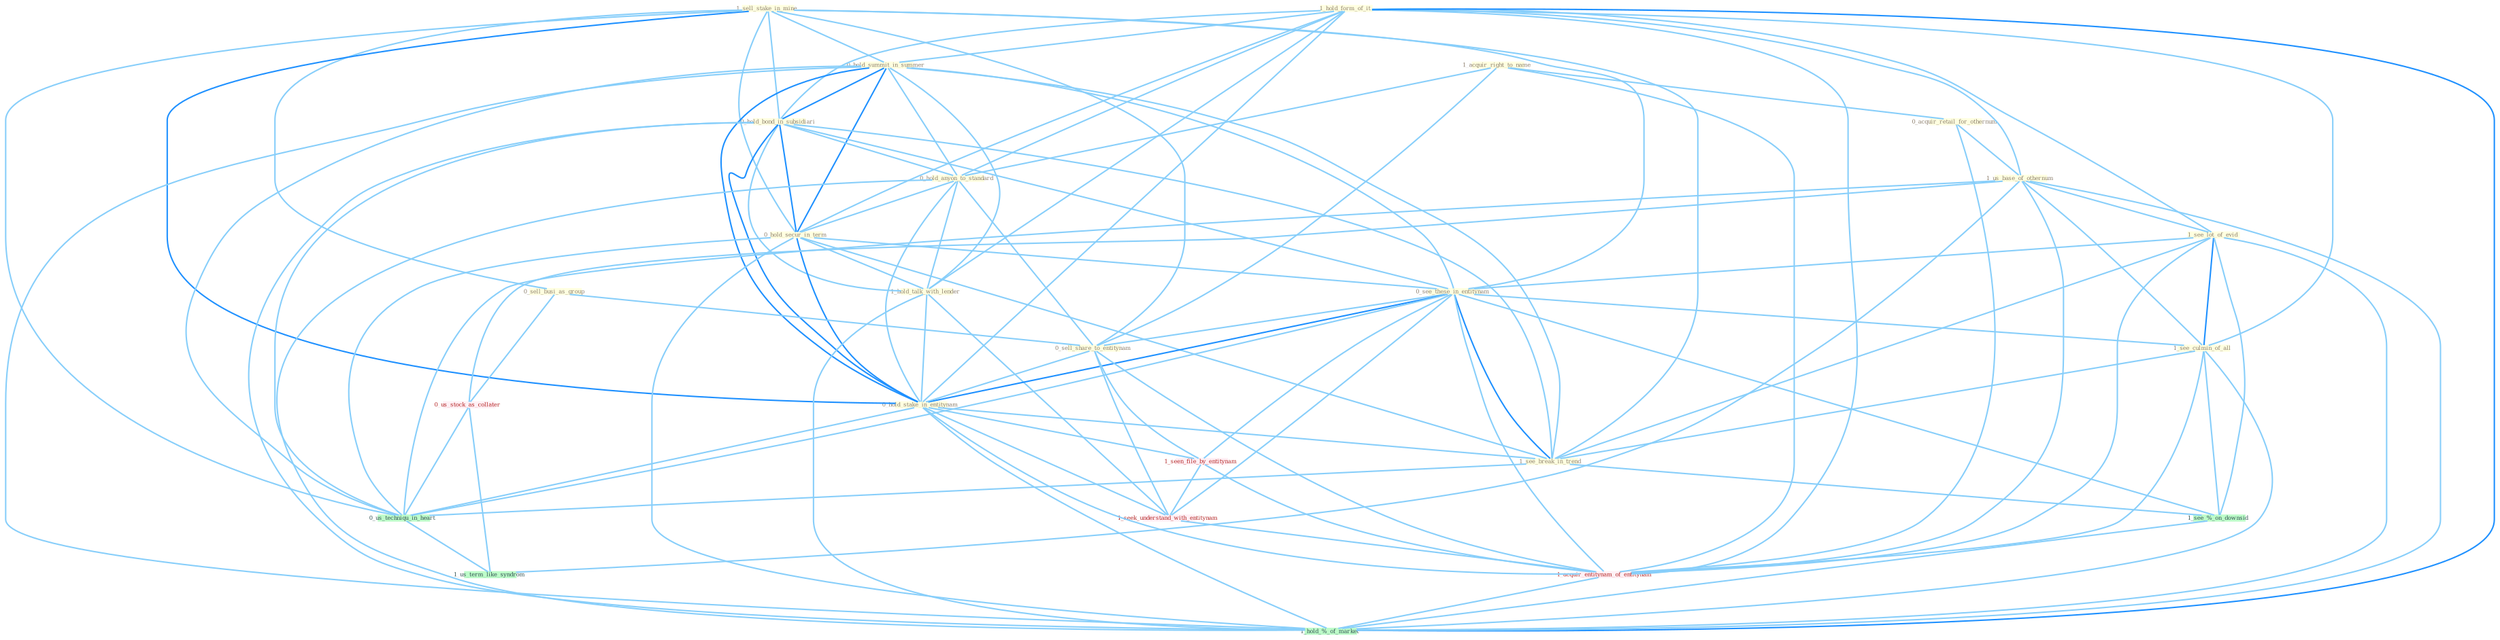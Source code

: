 Graph G{ 
    node
    [shape=polygon,style=filled,width=.5,height=.06,color="#BDFCC9",fixedsize=true,fontsize=4,
    fontcolor="#2f4f4f"];
    {node
    [color="#ffffe0", fontcolor="#8b7d6b"] "1_acquir_right_to_name " "1_hold_form_of_it " "1_sell_stake_in_mine " "0_hold_summit_in_summer " "0_hold_bond_in_subsidiari " "0_hold_anyon_to_standard " "0_hold_secur_in_term " "0_acquir_retail_for_othernum " "1_us_base_of_othernum " "1_see_lot_of_evid " "0_sell_busi_as_group " "1_hold_talk_with_lender " "0_see_these_in_entitynam " "0_sell_share_to_entitynam " "0_hold_stake_in_entitynam " "1_see_culmin_of_all " "1_see_break_in_trend "}
{node [color="#fff0f5", fontcolor="#b22222"] "1_seen_file_by_entitynam " "0_us_stock_as_collater " "1_seek_understand_with_entitynam " "1_acquir_entitynam_of_entitynam "}
edge [color="#B0E2FF"];

	"1_acquir_right_to_name " -- "0_hold_anyon_to_standard " [w="1", color="#87cefa" ];
	"1_acquir_right_to_name " -- "0_acquir_retail_for_othernum " [w="1", color="#87cefa" ];
	"1_acquir_right_to_name " -- "0_sell_share_to_entitynam " [w="1", color="#87cefa" ];
	"1_acquir_right_to_name " -- "1_acquir_entitynam_of_entitynam " [w="1", color="#87cefa" ];
	"1_hold_form_of_it " -- "0_hold_summit_in_summer " [w="1", color="#87cefa" ];
	"1_hold_form_of_it " -- "0_hold_bond_in_subsidiari " [w="1", color="#87cefa" ];
	"1_hold_form_of_it " -- "0_hold_anyon_to_standard " [w="1", color="#87cefa" ];
	"1_hold_form_of_it " -- "0_hold_secur_in_term " [w="1", color="#87cefa" ];
	"1_hold_form_of_it " -- "1_us_base_of_othernum " [w="1", color="#87cefa" ];
	"1_hold_form_of_it " -- "1_see_lot_of_evid " [w="1", color="#87cefa" ];
	"1_hold_form_of_it " -- "1_hold_talk_with_lender " [w="1", color="#87cefa" ];
	"1_hold_form_of_it " -- "0_hold_stake_in_entitynam " [w="1", color="#87cefa" ];
	"1_hold_form_of_it " -- "1_see_culmin_of_all " [w="1", color="#87cefa" ];
	"1_hold_form_of_it " -- "1_acquir_entitynam_of_entitynam " [w="1", color="#87cefa" ];
	"1_hold_form_of_it " -- "1_hold_%_of_market " [w="2", color="#1e90ff" , len=0.8];
	"1_sell_stake_in_mine " -- "0_hold_summit_in_summer " [w="1", color="#87cefa" ];
	"1_sell_stake_in_mine " -- "0_hold_bond_in_subsidiari " [w="1", color="#87cefa" ];
	"1_sell_stake_in_mine " -- "0_hold_secur_in_term " [w="1", color="#87cefa" ];
	"1_sell_stake_in_mine " -- "0_sell_busi_as_group " [w="1", color="#87cefa" ];
	"1_sell_stake_in_mine " -- "0_see_these_in_entitynam " [w="1", color="#87cefa" ];
	"1_sell_stake_in_mine " -- "0_sell_share_to_entitynam " [w="1", color="#87cefa" ];
	"1_sell_stake_in_mine " -- "0_hold_stake_in_entitynam " [w="2", color="#1e90ff" , len=0.8];
	"1_sell_stake_in_mine " -- "1_see_break_in_trend " [w="1", color="#87cefa" ];
	"1_sell_stake_in_mine " -- "0_us_techniqu_in_heart " [w="1", color="#87cefa" ];
	"0_hold_summit_in_summer " -- "0_hold_bond_in_subsidiari " [w="2", color="#1e90ff" , len=0.8];
	"0_hold_summit_in_summer " -- "0_hold_anyon_to_standard " [w="1", color="#87cefa" ];
	"0_hold_summit_in_summer " -- "0_hold_secur_in_term " [w="2", color="#1e90ff" , len=0.8];
	"0_hold_summit_in_summer " -- "1_hold_talk_with_lender " [w="1", color="#87cefa" ];
	"0_hold_summit_in_summer " -- "0_see_these_in_entitynam " [w="1", color="#87cefa" ];
	"0_hold_summit_in_summer " -- "0_hold_stake_in_entitynam " [w="2", color="#1e90ff" , len=0.8];
	"0_hold_summit_in_summer " -- "1_see_break_in_trend " [w="1", color="#87cefa" ];
	"0_hold_summit_in_summer " -- "0_us_techniqu_in_heart " [w="1", color="#87cefa" ];
	"0_hold_summit_in_summer " -- "1_hold_%_of_market " [w="1", color="#87cefa" ];
	"0_hold_bond_in_subsidiari " -- "0_hold_anyon_to_standard " [w="1", color="#87cefa" ];
	"0_hold_bond_in_subsidiari " -- "0_hold_secur_in_term " [w="2", color="#1e90ff" , len=0.8];
	"0_hold_bond_in_subsidiari " -- "1_hold_talk_with_lender " [w="1", color="#87cefa" ];
	"0_hold_bond_in_subsidiari " -- "0_see_these_in_entitynam " [w="1", color="#87cefa" ];
	"0_hold_bond_in_subsidiari " -- "0_hold_stake_in_entitynam " [w="2", color="#1e90ff" , len=0.8];
	"0_hold_bond_in_subsidiari " -- "1_see_break_in_trend " [w="1", color="#87cefa" ];
	"0_hold_bond_in_subsidiari " -- "0_us_techniqu_in_heart " [w="1", color="#87cefa" ];
	"0_hold_bond_in_subsidiari " -- "1_hold_%_of_market " [w="1", color="#87cefa" ];
	"0_hold_anyon_to_standard " -- "0_hold_secur_in_term " [w="1", color="#87cefa" ];
	"0_hold_anyon_to_standard " -- "1_hold_talk_with_lender " [w="1", color="#87cefa" ];
	"0_hold_anyon_to_standard " -- "0_sell_share_to_entitynam " [w="1", color="#87cefa" ];
	"0_hold_anyon_to_standard " -- "0_hold_stake_in_entitynam " [w="1", color="#87cefa" ];
	"0_hold_anyon_to_standard " -- "1_hold_%_of_market " [w="1", color="#87cefa" ];
	"0_hold_secur_in_term " -- "1_hold_talk_with_lender " [w="1", color="#87cefa" ];
	"0_hold_secur_in_term " -- "0_see_these_in_entitynam " [w="1", color="#87cefa" ];
	"0_hold_secur_in_term " -- "0_hold_stake_in_entitynam " [w="2", color="#1e90ff" , len=0.8];
	"0_hold_secur_in_term " -- "1_see_break_in_trend " [w="1", color="#87cefa" ];
	"0_hold_secur_in_term " -- "0_us_techniqu_in_heart " [w="1", color="#87cefa" ];
	"0_hold_secur_in_term " -- "1_hold_%_of_market " [w="1", color="#87cefa" ];
	"0_acquir_retail_for_othernum " -- "1_us_base_of_othernum " [w="1", color="#87cefa" ];
	"0_acquir_retail_for_othernum " -- "1_acquir_entitynam_of_entitynam " [w="1", color="#87cefa" ];
	"1_us_base_of_othernum " -- "1_see_lot_of_evid " [w="1", color="#87cefa" ];
	"1_us_base_of_othernum " -- "1_see_culmin_of_all " [w="1", color="#87cefa" ];
	"1_us_base_of_othernum " -- "0_us_stock_as_collater " [w="1", color="#87cefa" ];
	"1_us_base_of_othernum " -- "1_acquir_entitynam_of_entitynam " [w="1", color="#87cefa" ];
	"1_us_base_of_othernum " -- "0_us_techniqu_in_heart " [w="1", color="#87cefa" ];
	"1_us_base_of_othernum " -- "1_us_term_like_syndrom " [w="1", color="#87cefa" ];
	"1_us_base_of_othernum " -- "1_hold_%_of_market " [w="1", color="#87cefa" ];
	"1_see_lot_of_evid " -- "0_see_these_in_entitynam " [w="1", color="#87cefa" ];
	"1_see_lot_of_evid " -- "1_see_culmin_of_all " [w="2", color="#1e90ff" , len=0.8];
	"1_see_lot_of_evid " -- "1_see_break_in_trend " [w="1", color="#87cefa" ];
	"1_see_lot_of_evid " -- "1_acquir_entitynam_of_entitynam " [w="1", color="#87cefa" ];
	"1_see_lot_of_evid " -- "1_see_%_on_downsid " [w="1", color="#87cefa" ];
	"1_see_lot_of_evid " -- "1_hold_%_of_market " [w="1", color="#87cefa" ];
	"0_sell_busi_as_group " -- "0_sell_share_to_entitynam " [w="1", color="#87cefa" ];
	"0_sell_busi_as_group " -- "0_us_stock_as_collater " [w="1", color="#87cefa" ];
	"1_hold_talk_with_lender " -- "0_hold_stake_in_entitynam " [w="1", color="#87cefa" ];
	"1_hold_talk_with_lender " -- "1_seek_understand_with_entitynam " [w="1", color="#87cefa" ];
	"1_hold_talk_with_lender " -- "1_hold_%_of_market " [w="1", color="#87cefa" ];
	"0_see_these_in_entitynam " -- "0_sell_share_to_entitynam " [w="1", color="#87cefa" ];
	"0_see_these_in_entitynam " -- "0_hold_stake_in_entitynam " [w="2", color="#1e90ff" , len=0.8];
	"0_see_these_in_entitynam " -- "1_see_culmin_of_all " [w="1", color="#87cefa" ];
	"0_see_these_in_entitynam " -- "1_see_break_in_trend " [w="2", color="#1e90ff" , len=0.8];
	"0_see_these_in_entitynam " -- "1_seen_file_by_entitynam " [w="1", color="#87cefa" ];
	"0_see_these_in_entitynam " -- "1_seek_understand_with_entitynam " [w="1", color="#87cefa" ];
	"0_see_these_in_entitynam " -- "1_acquir_entitynam_of_entitynam " [w="1", color="#87cefa" ];
	"0_see_these_in_entitynam " -- "0_us_techniqu_in_heart " [w="1", color="#87cefa" ];
	"0_see_these_in_entitynam " -- "1_see_%_on_downsid " [w="1", color="#87cefa" ];
	"0_sell_share_to_entitynam " -- "0_hold_stake_in_entitynam " [w="1", color="#87cefa" ];
	"0_sell_share_to_entitynam " -- "1_seen_file_by_entitynam " [w="1", color="#87cefa" ];
	"0_sell_share_to_entitynam " -- "1_seek_understand_with_entitynam " [w="1", color="#87cefa" ];
	"0_sell_share_to_entitynam " -- "1_acquir_entitynam_of_entitynam " [w="1", color="#87cefa" ];
	"0_hold_stake_in_entitynam " -- "1_see_break_in_trend " [w="1", color="#87cefa" ];
	"0_hold_stake_in_entitynam " -- "1_seen_file_by_entitynam " [w="1", color="#87cefa" ];
	"0_hold_stake_in_entitynam " -- "1_seek_understand_with_entitynam " [w="1", color="#87cefa" ];
	"0_hold_stake_in_entitynam " -- "1_acquir_entitynam_of_entitynam " [w="1", color="#87cefa" ];
	"0_hold_stake_in_entitynam " -- "0_us_techniqu_in_heart " [w="1", color="#87cefa" ];
	"0_hold_stake_in_entitynam " -- "1_hold_%_of_market " [w="1", color="#87cefa" ];
	"1_see_culmin_of_all " -- "1_see_break_in_trend " [w="1", color="#87cefa" ];
	"1_see_culmin_of_all " -- "1_acquir_entitynam_of_entitynam " [w="1", color="#87cefa" ];
	"1_see_culmin_of_all " -- "1_see_%_on_downsid " [w="1", color="#87cefa" ];
	"1_see_culmin_of_all " -- "1_hold_%_of_market " [w="1", color="#87cefa" ];
	"1_see_break_in_trend " -- "0_us_techniqu_in_heart " [w="1", color="#87cefa" ];
	"1_see_break_in_trend " -- "1_see_%_on_downsid " [w="1", color="#87cefa" ];
	"1_seen_file_by_entitynam " -- "1_seek_understand_with_entitynam " [w="1", color="#87cefa" ];
	"1_seen_file_by_entitynam " -- "1_acquir_entitynam_of_entitynam " [w="1", color="#87cefa" ];
	"0_us_stock_as_collater " -- "0_us_techniqu_in_heart " [w="1", color="#87cefa" ];
	"0_us_stock_as_collater " -- "1_us_term_like_syndrom " [w="1", color="#87cefa" ];
	"1_seek_understand_with_entitynam " -- "1_acquir_entitynam_of_entitynam " [w="1", color="#87cefa" ];
	"1_acquir_entitynam_of_entitynam " -- "1_hold_%_of_market " [w="1", color="#87cefa" ];
	"0_us_techniqu_in_heart " -- "1_us_term_like_syndrom " [w="1", color="#87cefa" ];
	"1_see_%_on_downsid " -- "1_hold_%_of_market " [w="1", color="#87cefa" ];
}